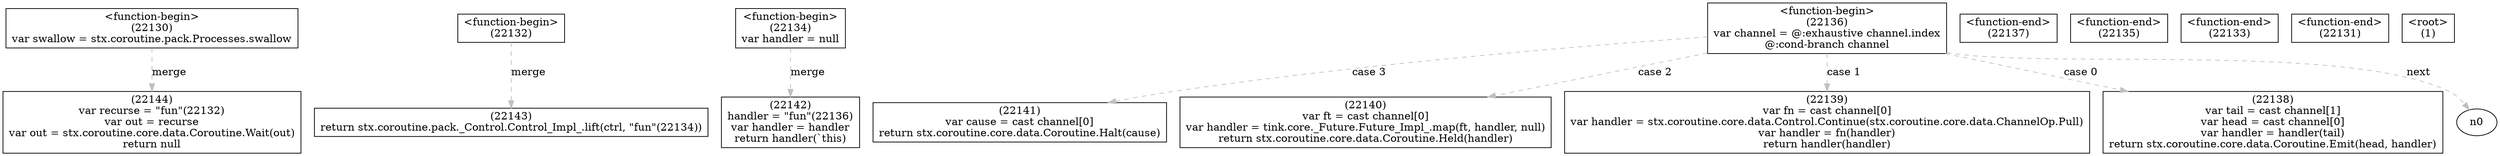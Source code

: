 digraph graphname {
n22144 [shape=box,label="(22144)\nvar recurse = \"fun\"(22132)\nvar out = recurse\nvar out = stx.coroutine.core.data.Coroutine.Wait(out)\nreturn null"];
n22143 [shape=box,label="(22143)\nreturn stx.coroutine.pack._Control.Control_Impl_.lift(ctrl, \"fun\"(22134))"];
n22142 [shape=box,label="(22142)\nhandler = \"fun\"(22136)\nvar handler = handler\nreturn handler(`this)"];
n22141 [shape=box,label="(22141)\nvar cause = cast channel[0]\nreturn stx.coroutine.core.data.Coroutine.Halt(cause)"];
n22140 [shape=box,label="(22140)\nvar ft = cast channel[0]\nvar handler = tink.core._Future.Future_Impl_.map(ft, handler, null)\nreturn stx.coroutine.core.data.Coroutine.Held(handler)"];
n22139 [shape=box,label="(22139)\nvar fn = cast channel[0]\nvar handler = stx.coroutine.core.data.Control.Continue(stx.coroutine.core.data.ChannelOp.Pull)\nvar handler = fn(handler)\nreturn handler(handler)"];
n22138 [shape=box,label="(22138)\nvar tail = cast channel[1]\nvar head = cast channel[0]\nvar handler = handler(tail)\nreturn stx.coroutine.core.data.Coroutine.Emit(head, handler)"];
n22137 [shape=box,label="<function-end>
(22137)"];
n22136 [shape=box,label="<function-begin>
(22136)\nvar channel = @:exhaustive channel.index\n@:cond-branch channel"];
n22136 -> n22138[style="dashed",color="gray",label="case 0"];
n22136 -> n22139[style="dashed",color="gray",label="case 1"];
n22136 -> n22140[style="dashed",color="gray",label="case 2"];
n22136 -> n22141[style="dashed",color="gray",label="case 3"];
n22136 -> n0[style="dashed",color="gray",label="next"];
n22135 [shape=box,label="<function-end>
(22135)"];
n22134 [shape=box,label="<function-begin>
(22134)\nvar handler = null"];
n22134 -> n22142[style="dashed",color="gray",label="merge"];
n22133 [shape=box,label="<function-end>
(22133)"];
n22132 [shape=box,label="<function-begin>
(22132)"];
n22132 -> n22143[style="dashed",color="gray",label="merge"];
n22131 [shape=box,label="<function-end>
(22131)"];
n22130 [shape=box,label="<function-begin>
(22130)\nvar swallow = stx.coroutine.pack.Processes.swallow"];
n22130 -> n22144[style="dashed",color="gray",label="merge"];
n1 [shape=box,label="<root>
(1)"];
}
